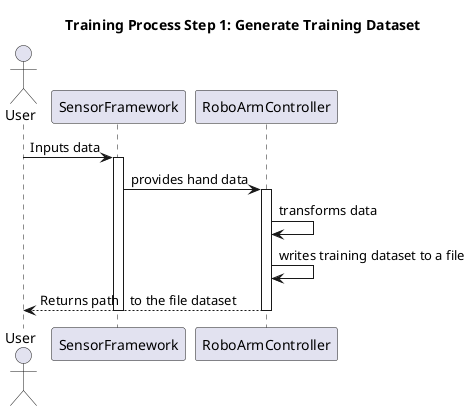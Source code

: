 @startuml
title Training Process Step 1: Generate Training Dataset
actor User
User -> SensorFramework: Inputs data
activate SensorFramework
SensorFramework -> RoboArmController: provides hand data
activate RoboArmController
RoboArmController -> RoboArmController: transforms data
RoboArmController -> RoboArmController: writes training dataset to a file
RoboArmController --> User: Returns path   to the file dataset
deactivate SensorFramework
deactivate RoboArmController
@enduml